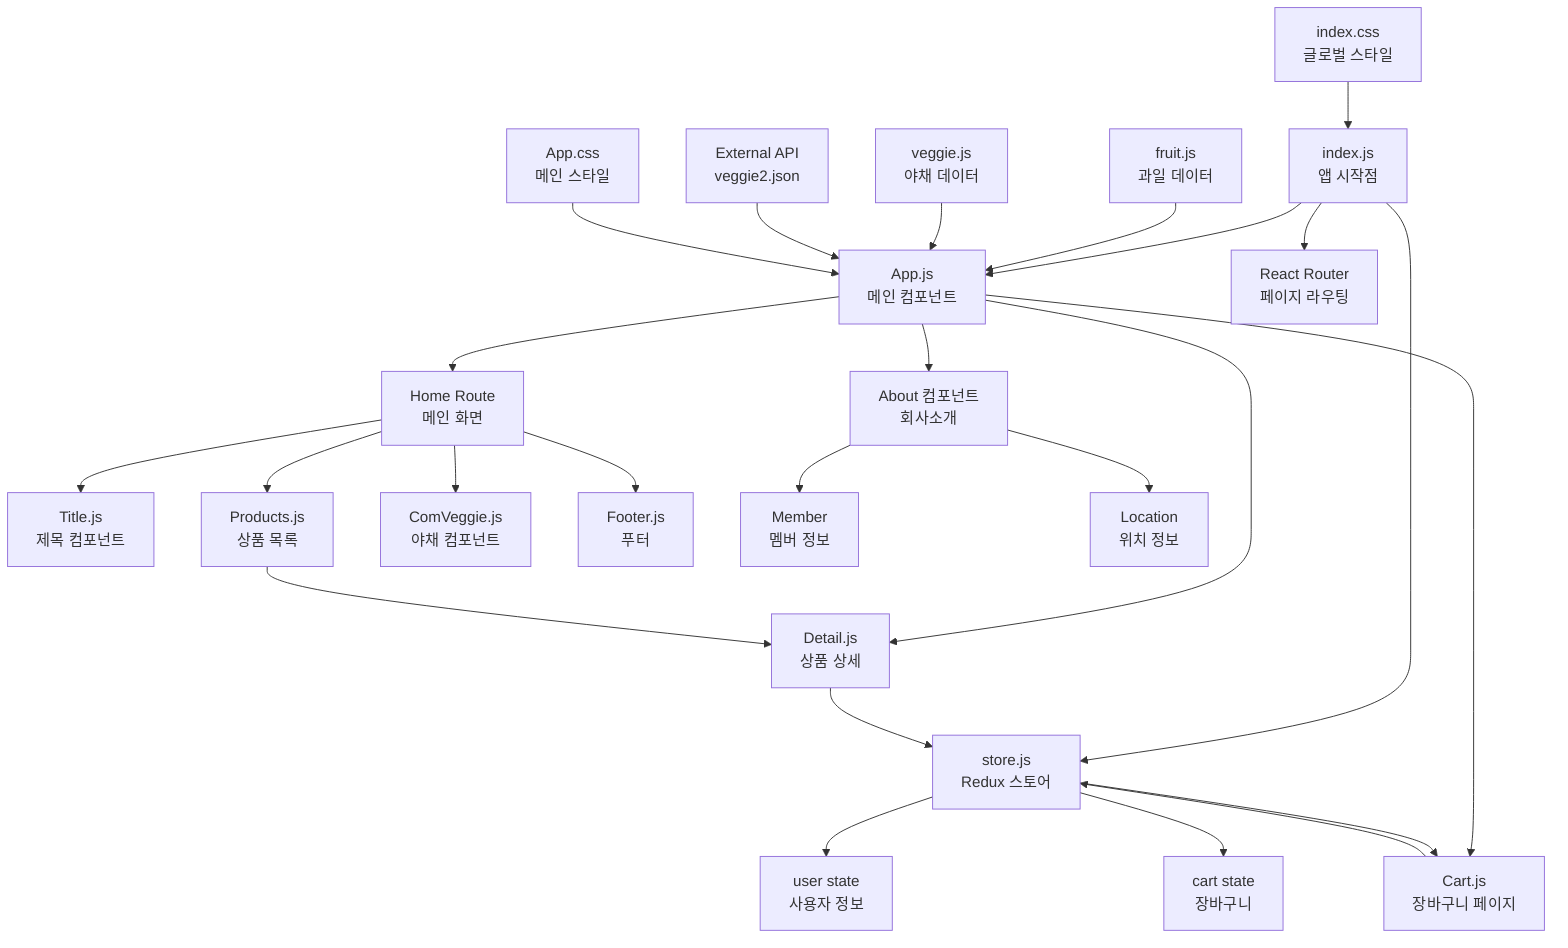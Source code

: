 graph TD
    A[index.js<br/>앱 시작점] --> B[App.js<br/>메인 컴포넌트]
    
    A --> Store[store.js<br/>Redux 스토어]
    Store --> User[user state<br/>사용자 정보]
    Store --> Cart[cart state<br/>장바구니]
    
    A --> Router[React Router<br/>페이지 라우팅]
    
    Data1[fruit.js<br/>과일 데이터] --> B
    Data2[veggie.js<br/>야채 데이터] --> B
    
    B --> Home[Home Route<br/>메인 화면]
    Home --> Title[Title.js<br/>제목 컴포넌트]
    Home --> Products[Products.js<br/>상품 목록]
    Home --> ComVeggie[ComVeggie.js<br/>야채 컴포넌트]
    Home --> Footer[Footer.js<br/>푸터]
    
    B --> Detail[Detail.js<br/>상품 상세]
    B --> CartPage[Cart.js<br/>장바구니 페이지]
    B --> About[About 컴포넌트<br/>회사소개]
    About --> Member[Member<br/>멤버 정보]
    About --> Location[Location<br/>위치 정보]
    
    Products --> Detail
    Detail --> Store
    CartPage --> Store
    Store --> CartPage
    
    External[External API<br/>veggie2.json] --> B
    
    CSS1[App.css<br/>메인 스타일] --> B
    CSS2[index.css<br/>글로벌 스타일] --> A